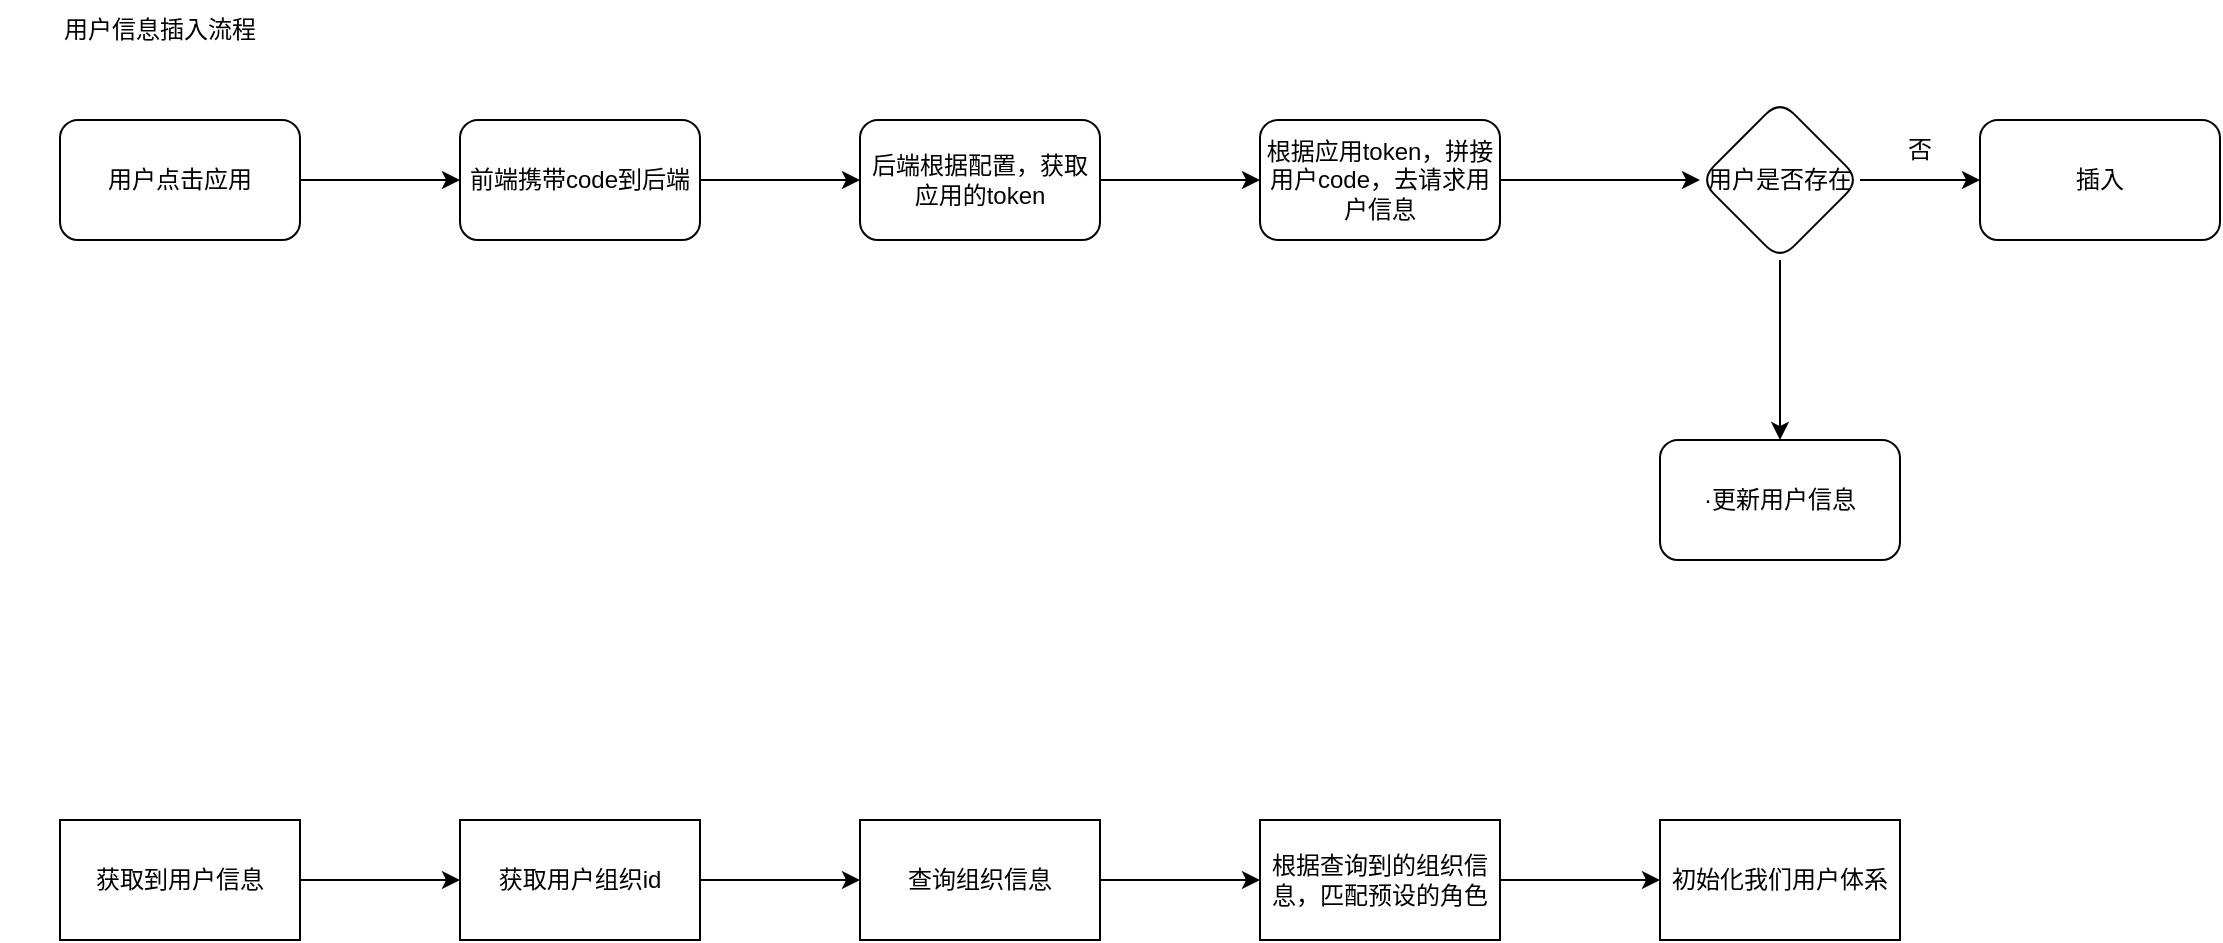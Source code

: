 <mxfile version="24.0.2" type="github">
  <diagram name="第 1 页" id="UCJbkfEHo9nf_XNZpd-x">
    <mxGraphModel dx="1434" dy="746" grid="1" gridSize="10" guides="1" tooltips="1" connect="1" arrows="1" fold="1" page="1" pageScale="1" pageWidth="827" pageHeight="1169" math="0" shadow="0">
      <root>
        <mxCell id="0" />
        <mxCell id="1" parent="0" />
        <mxCell id="LZsBVTFSexPPK4ItmFY2-3" value="" style="edgeStyle=orthogonalEdgeStyle;rounded=0;orthogonalLoop=1;jettySize=auto;html=1;" edge="1" parent="1" source="LZsBVTFSexPPK4ItmFY2-1" target="LZsBVTFSexPPK4ItmFY2-2">
          <mxGeometry relative="1" as="geometry" />
        </mxCell>
        <mxCell id="LZsBVTFSexPPK4ItmFY2-1" value="用户点击应用" style="rounded=1;whiteSpace=wrap;html=1;" vertex="1" parent="1">
          <mxGeometry x="110" y="410" width="120" height="60" as="geometry" />
        </mxCell>
        <mxCell id="LZsBVTFSexPPK4ItmFY2-5" value="" style="edgeStyle=orthogonalEdgeStyle;rounded=0;orthogonalLoop=1;jettySize=auto;html=1;" edge="1" parent="1" source="LZsBVTFSexPPK4ItmFY2-2" target="LZsBVTFSexPPK4ItmFY2-4">
          <mxGeometry relative="1" as="geometry" />
        </mxCell>
        <mxCell id="LZsBVTFSexPPK4ItmFY2-2" value="前端携带code到后端" style="whiteSpace=wrap;html=1;rounded=1;" vertex="1" parent="1">
          <mxGeometry x="310" y="410" width="120" height="60" as="geometry" />
        </mxCell>
        <mxCell id="LZsBVTFSexPPK4ItmFY2-7" value="" style="edgeStyle=orthogonalEdgeStyle;rounded=0;orthogonalLoop=1;jettySize=auto;html=1;" edge="1" parent="1" source="LZsBVTFSexPPK4ItmFY2-4" target="LZsBVTFSexPPK4ItmFY2-6">
          <mxGeometry relative="1" as="geometry" />
        </mxCell>
        <mxCell id="LZsBVTFSexPPK4ItmFY2-4" value="后端根据配置，获取应用的token" style="whiteSpace=wrap;html=1;rounded=1;" vertex="1" parent="1">
          <mxGeometry x="510" y="410" width="120" height="60" as="geometry" />
        </mxCell>
        <mxCell id="LZsBVTFSexPPK4ItmFY2-9" value="" style="edgeStyle=orthogonalEdgeStyle;rounded=0;orthogonalLoop=1;jettySize=auto;html=1;" edge="1" parent="1" source="LZsBVTFSexPPK4ItmFY2-6" target="LZsBVTFSexPPK4ItmFY2-8">
          <mxGeometry relative="1" as="geometry" />
        </mxCell>
        <mxCell id="LZsBVTFSexPPK4ItmFY2-6" value="根据应用token，拼接用户code，去请求用户信息" style="whiteSpace=wrap;html=1;rounded=1;" vertex="1" parent="1">
          <mxGeometry x="710" y="410" width="120" height="60" as="geometry" />
        </mxCell>
        <mxCell id="LZsBVTFSexPPK4ItmFY2-11" value="" style="edgeStyle=orthogonalEdgeStyle;rounded=0;orthogonalLoop=1;jettySize=auto;html=1;" edge="1" parent="1" source="LZsBVTFSexPPK4ItmFY2-8" target="LZsBVTFSexPPK4ItmFY2-10">
          <mxGeometry relative="1" as="geometry" />
        </mxCell>
        <mxCell id="LZsBVTFSexPPK4ItmFY2-15" value="" style="edgeStyle=orthogonalEdgeStyle;rounded=0;orthogonalLoop=1;jettySize=auto;html=1;" edge="1" parent="1" source="LZsBVTFSexPPK4ItmFY2-8" target="LZsBVTFSexPPK4ItmFY2-14">
          <mxGeometry relative="1" as="geometry" />
        </mxCell>
        <mxCell id="LZsBVTFSexPPK4ItmFY2-8" value="用户是否存在" style="rhombus;whiteSpace=wrap;html=1;rounded=1;" vertex="1" parent="1">
          <mxGeometry x="930" y="400" width="80" height="80" as="geometry" />
        </mxCell>
        <mxCell id="LZsBVTFSexPPK4ItmFY2-10" value="插入" style="whiteSpace=wrap;html=1;rounded=1;" vertex="1" parent="1">
          <mxGeometry x="1070" y="410" width="120" height="60" as="geometry" />
        </mxCell>
        <mxCell id="LZsBVTFSexPPK4ItmFY2-13" value="否" style="text;html=1;align=center;verticalAlign=middle;whiteSpace=wrap;rounded=0;" vertex="1" parent="1">
          <mxGeometry x="1010" y="410" width="60" height="30" as="geometry" />
        </mxCell>
        <mxCell id="LZsBVTFSexPPK4ItmFY2-14" value="·更新用户信息" style="whiteSpace=wrap;html=1;rounded=1;" vertex="1" parent="1">
          <mxGeometry x="910" y="570" width="120" height="60" as="geometry" />
        </mxCell>
        <mxCell id="LZsBVTFSexPPK4ItmFY2-16" value="用户信息插入流程" style="text;html=1;align=center;verticalAlign=middle;whiteSpace=wrap;rounded=0;" vertex="1" parent="1">
          <mxGeometry x="80" y="350" width="160" height="30" as="geometry" />
        </mxCell>
        <mxCell id="LZsBVTFSexPPK4ItmFY2-19" value="" style="edgeStyle=orthogonalEdgeStyle;rounded=0;orthogonalLoop=1;jettySize=auto;html=1;" edge="1" parent="1" source="LZsBVTFSexPPK4ItmFY2-17" target="LZsBVTFSexPPK4ItmFY2-18">
          <mxGeometry relative="1" as="geometry" />
        </mxCell>
        <mxCell id="LZsBVTFSexPPK4ItmFY2-17" value="获取到用户信息" style="rounded=0;whiteSpace=wrap;html=1;" vertex="1" parent="1">
          <mxGeometry x="110" y="760" width="120" height="60" as="geometry" />
        </mxCell>
        <mxCell id="LZsBVTFSexPPK4ItmFY2-21" value="" style="edgeStyle=orthogonalEdgeStyle;rounded=0;orthogonalLoop=1;jettySize=auto;html=1;" edge="1" parent="1" source="LZsBVTFSexPPK4ItmFY2-18" target="LZsBVTFSexPPK4ItmFY2-20">
          <mxGeometry relative="1" as="geometry" />
        </mxCell>
        <mxCell id="LZsBVTFSexPPK4ItmFY2-18" value="获取用户组织id" style="whiteSpace=wrap;html=1;rounded=0;" vertex="1" parent="1">
          <mxGeometry x="310" y="760" width="120" height="60" as="geometry" />
        </mxCell>
        <mxCell id="LZsBVTFSexPPK4ItmFY2-23" value="" style="edgeStyle=orthogonalEdgeStyle;rounded=0;orthogonalLoop=1;jettySize=auto;html=1;" edge="1" parent="1" source="LZsBVTFSexPPK4ItmFY2-20" target="LZsBVTFSexPPK4ItmFY2-22">
          <mxGeometry relative="1" as="geometry" />
        </mxCell>
        <mxCell id="LZsBVTFSexPPK4ItmFY2-20" value="查询组织信息" style="whiteSpace=wrap;html=1;rounded=0;" vertex="1" parent="1">
          <mxGeometry x="510" y="760" width="120" height="60" as="geometry" />
        </mxCell>
        <mxCell id="LZsBVTFSexPPK4ItmFY2-25" value="" style="edgeStyle=orthogonalEdgeStyle;rounded=0;orthogonalLoop=1;jettySize=auto;html=1;" edge="1" parent="1" source="LZsBVTFSexPPK4ItmFY2-22" target="LZsBVTFSexPPK4ItmFY2-24">
          <mxGeometry relative="1" as="geometry" />
        </mxCell>
        <mxCell id="LZsBVTFSexPPK4ItmFY2-22" value="根据查询到的组织信息，匹配预设的角色" style="whiteSpace=wrap;html=1;rounded=0;" vertex="1" parent="1">
          <mxGeometry x="710" y="760" width="120" height="60" as="geometry" />
        </mxCell>
        <mxCell id="LZsBVTFSexPPK4ItmFY2-24" value="初始化我们用户体系" style="whiteSpace=wrap;html=1;rounded=0;" vertex="1" parent="1">
          <mxGeometry x="910" y="760" width="120" height="60" as="geometry" />
        </mxCell>
      </root>
    </mxGraphModel>
  </diagram>
</mxfile>

